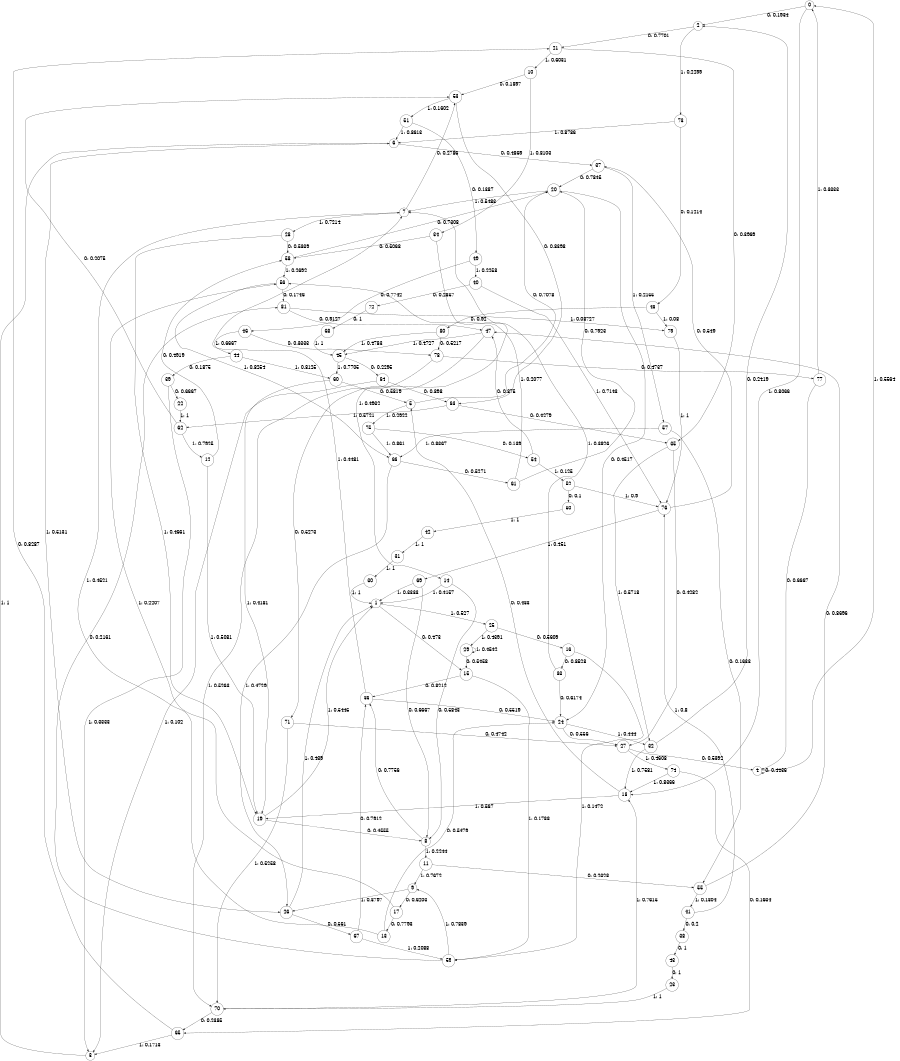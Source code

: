 digraph "ch24faceL10" {
size = "6,8.5";
ratio = "fill";
node [shape = circle];
node [fontsize = 24];
edge [fontsize = 24];
0 -> 2 [label = "0: 0.1934   "];
0 -> 18 [label = "1: 0.8066   "];
1 -> 15 [label = "0: 0.473    "];
1 -> 25 [label = "1: 0.527    "];
2 -> 21 [label = "0: 0.7701   "];
2 -> 73 [label = "1: 0.2299   "];
3 -> 6 [label = "1: 1        "];
4 -> 4 [label = "0: 0.4436   "];
4 -> 0 [label = "1: 0.5564   "];
5 -> 20 [label = "0: 0.7078   "];
5 -> 75 [label = "1: 0.2922   "];
6 -> 37 [label = "0: 0.4869   "];
6 -> 26 [label = "1: 0.5131   "];
7 -> 53 [label = "0: 0.2786   "];
7 -> 28 [label = "1: 0.7214   "];
8 -> 36 [label = "0: 0.7756   "];
8 -> 11 [label = "1: 0.2244   "];
9 -> 17 [label = "0: 0.6203   "];
9 -> 26 [label = "1: 0.3797   "];
10 -> 53 [label = "0: 0.1897   "];
10 -> 34 [label = "1: 0.8103   "];
11 -> 55 [label = "0: 0.2328   "];
11 -> 9 [label = "1: 0.7672   "];
12 -> 58 [label = "0: 0.4919   "];
12 -> 19 [label = "1: 0.5081   "];
13 -> 24 [label = "0: 0.5479   "];
13 -> 7 [label = "1: 0.4521   "];
14 -> 8 [label = "0: 0.5843   "];
14 -> 1 [label = "1: 0.4157   "];
15 -> 36 [label = "0: 0.8212   "];
15 -> 59 [label = "1: 0.1788   "];
16 -> 33 [label = "0: 0.8528   "];
16 -> 59 [label = "1: 0.1472   "];
17 -> 13 [label = "0: 0.7793   "];
17 -> 56 [label = "1: 0.2207   "];
18 -> 5 [label = "0: 0.433    "];
18 -> 19 [label = "1: 0.567    "];
19 -> 8 [label = "0: 0.4555   "];
19 -> 1 [label = "1: 0.5445   "];
20 -> 24 [label = "0: 0.4517   "];
20 -> 7 [label = "1: 0.5483   "];
21 -> 35 [label = "0: 0.3969   "];
21 -> 10 [label = "1: 0.6031   "];
22 -> 62 [label = "1: 1        "];
23 -> 70 [label = "1: 1        "];
24 -> 27 [label = "0: 0.556    "];
24 -> 32 [label = "1: 0.444    "];
25 -> 16 [label = "0: 0.5609   "];
25 -> 29 [label = "1: 0.4391   "];
26 -> 67 [label = "0: 0.561    "];
26 -> 1 [label = "1: 0.439    "];
27 -> 4 [label = "0: 0.5392   "];
27 -> 74 [label = "1: 0.4608   "];
28 -> 58 [label = "0: 0.5339   "];
28 -> 19 [label = "1: 0.4661   "];
29 -> 15 [label = "0: 0.5458   "];
29 -> 29 [label = "1: 0.4542   "];
30 -> 1 [label = "1: 1        "];
31 -> 30 [label = "1: 1        "];
32 -> 2 [label = "0: 0.2419   "];
32 -> 18 [label = "1: 0.7581   "];
33 -> 24 [label = "0: 0.6174   "];
33 -> 7 [label = "1: 0.3826   "];
34 -> 58 [label = "0: 0.5068   "];
34 -> 14 [label = "1: 0.4932   "];
35 -> 27 [label = "0: 0.4282   "];
35 -> 32 [label = "1: 0.5718   "];
36 -> 24 [label = "0: 0.5519   "];
36 -> 7 [label = "1: 0.4481   "];
37 -> 20 [label = "0: 0.7845   "];
37 -> 57 [label = "1: 0.2155   "];
38 -> 43 [label = "0: 1        "];
39 -> 22 [label = "0: 0.6667   "];
39 -> 3 [label = "1: 0.3333   "];
40 -> 72 [label = "0: 0.2857   "];
40 -> 76 [label = "1: 0.7143   "];
41 -> 38 [label = "0: 0.2      "];
41 -> 76 [label = "1: 0.8      "];
42 -> 31 [label = "1: 1        "];
43 -> 23 [label = "0: 1        "];
44 -> 39 [label = "0: 0.1875   "];
44 -> 60 [label = "1: 0.8125   "];
45 -> 64 [label = "0: 0.2295   "];
45 -> 60 [label = "1: 0.7705   "];
46 -> 78 [label = "0: 0.3333   "];
46 -> 44 [label = "1: 0.6667   "];
47 -> 71 [label = "0: 0.5273   "];
47 -> 45 [label = "1: 0.4727   "];
48 -> 80 [label = "0: 0.92     "];
48 -> 79 [label = "1: 0.08     "];
49 -> 46 [label = "0: 0.7742   "];
49 -> 40 [label = "1: 0.2258   "];
50 -> 42 [label = "1: 1        "];
51 -> 49 [label = "0: 0.1387   "];
51 -> 6 [label = "1: 0.8613   "];
52 -> 50 [label = "0: 0.1      "];
52 -> 76 [label = "1: 0.9      "];
53 -> 63 [label = "0: 0.8398   "];
53 -> 51 [label = "1: 0.1602   "];
54 -> 47 [label = "0: 0.875    "];
54 -> 52 [label = "1: 0.125    "];
55 -> 47 [label = "0: 0.8696   "];
55 -> 41 [label = "1: 0.1304   "];
56 -> 81 [label = "0: 0.1746   "];
56 -> 66 [label = "1: 0.8254   "];
57 -> 55 [label = "0: 0.1633   "];
57 -> 66 [label = "1: 0.8367   "];
58 -> 20 [label = "0: 0.7308   "];
58 -> 56 [label = "1: 0.2692   "];
59 -> 81 [label = "0: 0.2161   "];
59 -> 9 [label = "1: 0.7839   "];
60 -> 5 [label = "0: 0.5819   "];
60 -> 19 [label = "1: 0.4181   "];
61 -> 20 [label = "0: 0.7923   "];
61 -> 56 [label = "1: 0.2077   "];
62 -> 53 [label = "0: 0.2075   "];
62 -> 12 [label = "1: 0.7925   "];
63 -> 35 [label = "0: 0.4279   "];
63 -> 62 [label = "1: 0.5721   "];
64 -> 63 [label = "0: 0.898    "];
64 -> 3 [label = "1: 0.102    "];
65 -> 21 [label = "0: 0.8287   "];
65 -> 3 [label = "1: 0.1713   "];
66 -> 61 [label = "0: 0.5271   "];
66 -> 26 [label = "1: 0.4729   "];
67 -> 36 [label = "0: 0.7912   "];
67 -> 59 [label = "1: 0.2088   "];
68 -> 45 [label = "1: 1        "];
69 -> 8 [label = "0: 0.6667   "];
69 -> 1 [label = "1: 0.3333   "];
70 -> 65 [label = "0: 0.2385   "];
70 -> 18 [label = "1: 0.7615   "];
71 -> 27 [label = "0: 0.4742   "];
71 -> 70 [label = "1: 0.5258   "];
72 -> 68 [label = "0: 1        "];
73 -> 48 [label = "0: 0.1214   "];
73 -> 6 [label = "1: 0.8786   "];
74 -> 65 [label = "0: 0.1634   "];
74 -> 18 [label = "1: 0.8366   "];
75 -> 54 [label = "0: 0.139    "];
75 -> 66 [label = "1: 0.861    "];
76 -> 37 [label = "0: 0.549    "];
76 -> 69 [label = "1: 0.451    "];
77 -> 4 [label = "0: 0.6667   "];
77 -> 0 [label = "1: 0.3333   "];
78 -> 77 [label = "0: 0.4737   "];
78 -> 70 [label = "1: 0.5263   "];
79 -> 76 [label = "1: 1        "];
80 -> 78 [label = "0: 0.5217   "];
80 -> 45 [label = "1: 0.4783   "];
81 -> 47 [label = "0: 0.9127   "];
81 -> 79 [label = "1: 0.08727  "];
}
